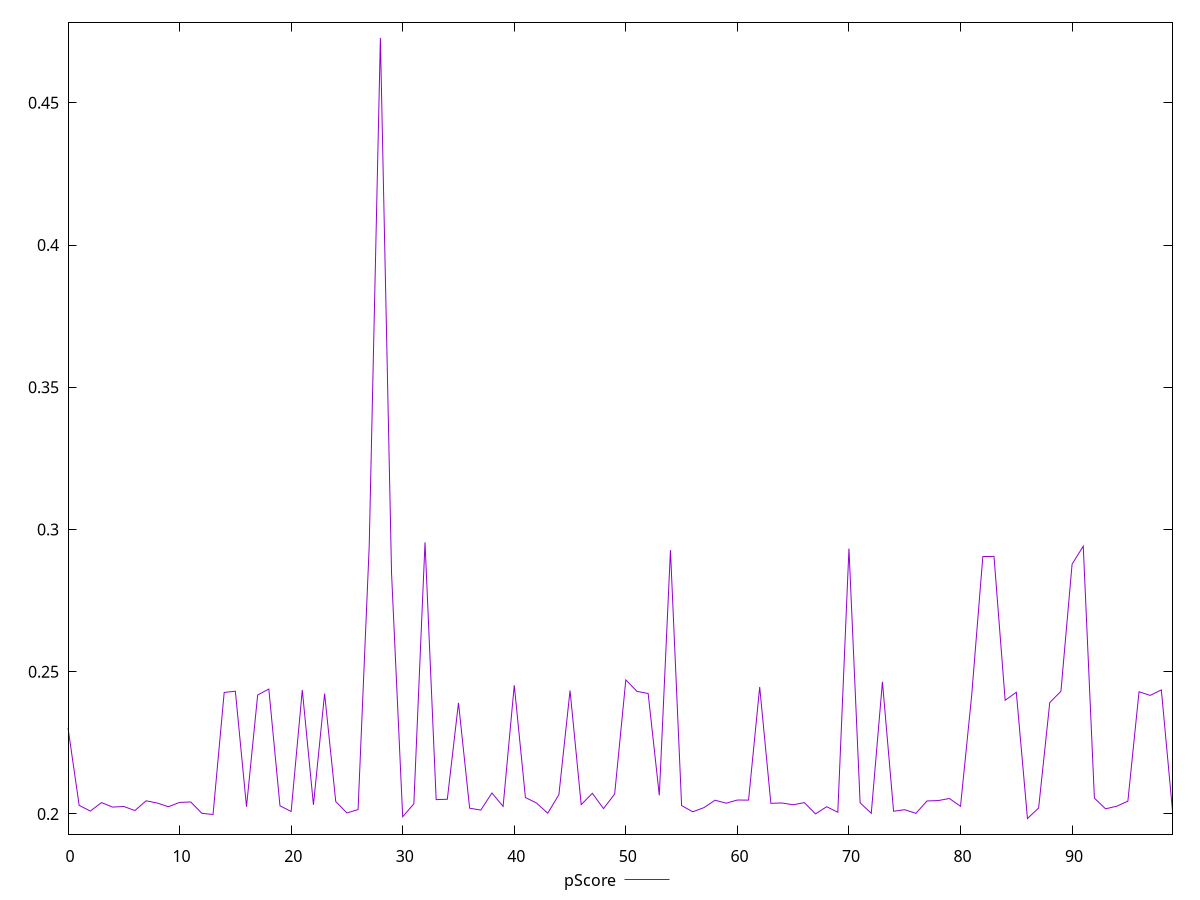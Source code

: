 reset

$pScore <<EOF
0 0.23028511519724948
1 0.20302763175127614
2 0.20101518536442842
3 0.20399954751159666
4 0.2024221811856598
5 0.2026310474710244
6 0.20121249798798846
7 0.20463195303098103
8 0.20384469968865232
9 0.20255271472712255
10 0.20405893981024237
11 0.20422849597831078
12 0.20022216472996457
13 0.19981249114766747
14 0.24273025735705456
15 0.2431468363749567
16 0.20255804665223115
17 0.24182660458784755
18 0.2439190153512194
19 0.2028704806032482
20 0.20087237201785502
21 0.24356696328750538
22 0.20322208545189624
23 0.2422997207236528
24 0.20435804520368728
25 0.20035998575058622
26 0.2015557374095177
27 0.29435369890459634
28 0.4728248244344783
29 0.28468367254004184
30 0.19900263967650145
31 0.20358054610272408
32 0.29548719519383837
33 0.2050448701407015
34 0.20517212720554873
35 0.23907125908296856
36 0.2020348171299604
37 0.20137037930268387
38 0.20737152882046517
39 0.20266577856364087
40 0.24524422427667536
41 0.2057817124727731
42 0.20382944711154677
43 0.2002703630486391
44 0.20677582788585974
45 0.24340719921521525
46 0.20327247826099842
47 0.20727752150886214
48 0.2018850907659014
49 0.20702194701269488
50 0.24714307384333878
51 0.24309615709420257
52 0.24236233586459366
53 0.20656337182378764
54 0.29273360333280557
55 0.2029441760946168
56 0.20076514565129222
57 0.20223019047725938
58 0.20483496702980053
59 0.2037944177295209
60 0.20490451423000922
61 0.20486536887921375
62 0.24464193882164997
63 0.20374188379479263
64 0.2038690106021967
65 0.20323480144599043
66 0.20398189978079206
67 0.20003146761196
68 0.20254536872590528
69 0.20060945356875154
70 0.29329392014889144
71 0.20393730959787693
72 0.20022134392453994
73 0.246443063151368
74 0.20096129611809677
75 0.20150608129046876
76 0.20022028860773422
77 0.20457683428919682
78 0.2047110077163738
79 0.20544677388106536
80 0.20270395337733205
81 0.24170176704049023
82 0.2904944935525816
83 0.2905555241998458
84 0.23997339835992149
85 0.24278476420835338
86 0.1984019629418694
87 0.20209653296823576
88 0.23916924620540592
89 0.2431366719390739
90 0.2878195921431645
91 0.29413105847067184
92 0.2055712528903294
93 0.20181091454799716
94 0.20272992068625972
95 0.2044989016838551
96 0.2429635154144666
97 0.24168611433681364
98 0.24362177240514404
99 0.20118105286246135
EOF

set key outside below
set xrange [0:99]
set yrange [0.19291350571201724:0.4783132816643305]
set trange [0.19291350571201724:0.4783132816643305]
set terminal svg size 640, 500 enhanced background rgb 'white'
set output "reports/report_00031_2021-02-24T23-18-18.084Z/first-meaningful-paint/samples/astro/pScore/values.svg"

plot $pScore title "pScore" with line

reset
